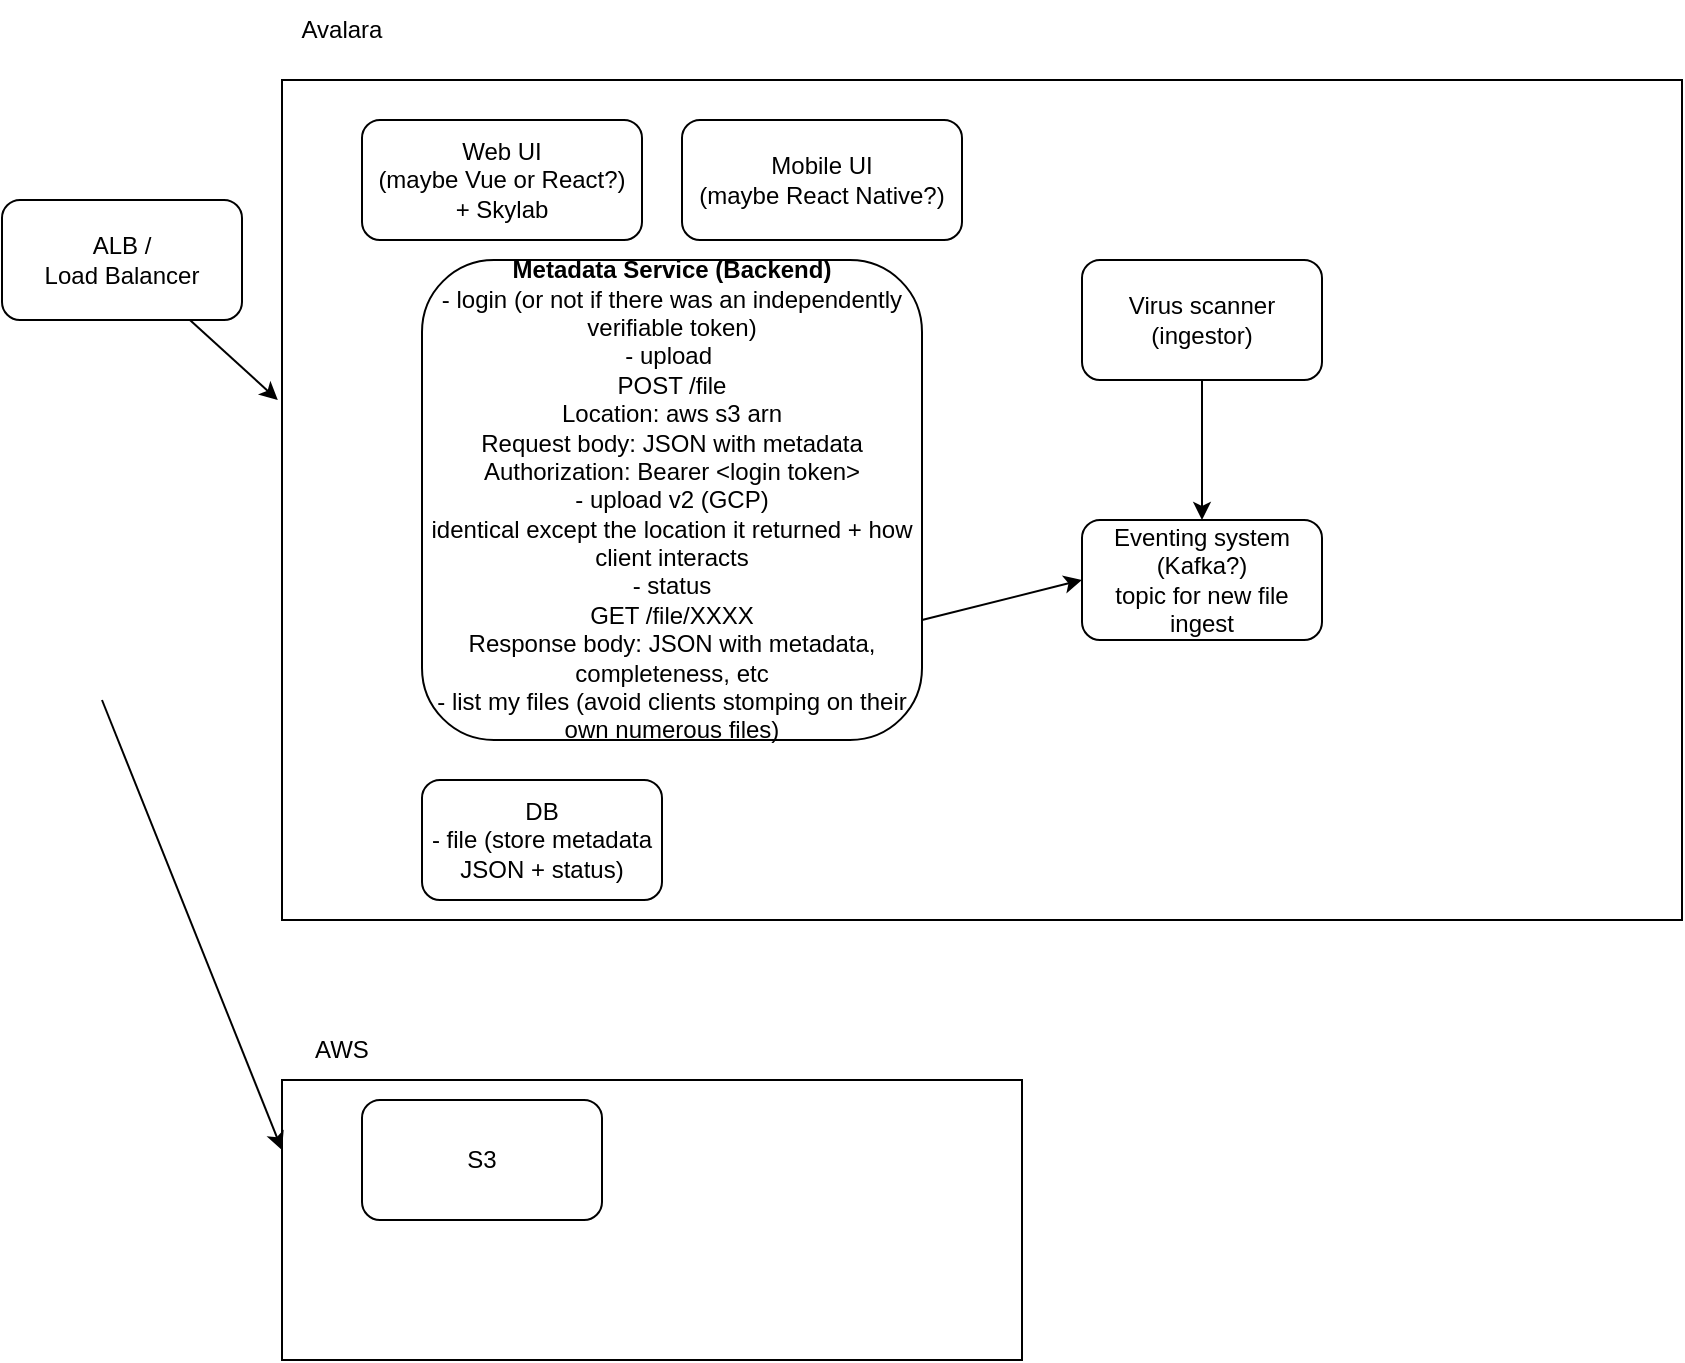<mxfile version="16.0.0" type="github">
  <diagram id="C5RBs43oDa-KdzZeNtuy" name="Page-1">
    <mxGraphModel dx="1865" dy="675" grid="1" gridSize="10" guides="1" tooltips="1" connect="1" arrows="1" fold="1" page="1" pageScale="1" pageWidth="827" pageHeight="1169" math="0" shadow="0">
      <root>
        <mxCell id="WIyWlLk6GJQsqaUBKTNV-0" />
        <mxCell id="WIyWlLk6GJQsqaUBKTNV-1" parent="WIyWlLk6GJQsqaUBKTNV-0" />
        <mxCell id="uWnADzFA29SDcUh1hwgd-1" value="" style="rounded=0;whiteSpace=wrap;html=1;" vertex="1" parent="WIyWlLk6GJQsqaUBKTNV-1">
          <mxGeometry x="100" y="170" width="700" height="420" as="geometry" />
        </mxCell>
        <mxCell id="uWnADzFA29SDcUh1hwgd-0" value="&lt;b&gt;Metadata Service (Backend)&lt;/b&gt;&lt;br&gt;- login (or not if there was an independently verifiable token)&lt;br&gt;- upload&amp;nbsp;&lt;br&gt;POST /file&lt;br&gt;Location: aws s3 arn&lt;br&gt;Request body: JSON with metadata&lt;br&gt;Authorization: Bearer &amp;lt;login token&amp;gt;&lt;br&gt;- upload v2 (GCP)&lt;br&gt;identical except the location it returned + how client interacts&lt;br&gt;- status&lt;br&gt;GET /file/XXXX&lt;br&gt;Response body: JSON with metadata, completeness, etc&lt;br&gt;- list my files (avoid clients stomping on their own numerous files)" style="rounded=1;whiteSpace=wrap;html=1;" vertex="1" parent="WIyWlLk6GJQsqaUBKTNV-1">
          <mxGeometry x="170" y="260" width="250" height="240" as="geometry" />
        </mxCell>
        <mxCell id="uWnADzFA29SDcUh1hwgd-2" value="Avalara" style="text;html=1;strokeColor=none;fillColor=none;align=center;verticalAlign=middle;whiteSpace=wrap;rounded=0;" vertex="1" parent="WIyWlLk6GJQsqaUBKTNV-1">
          <mxGeometry x="100" y="130" width="60" height="30" as="geometry" />
        </mxCell>
        <mxCell id="uWnADzFA29SDcUh1hwgd-3" value="" style="rounded=0;whiteSpace=wrap;html=1;" vertex="1" parent="WIyWlLk6GJQsqaUBKTNV-1">
          <mxGeometry x="100" y="670" width="370" height="140" as="geometry" />
        </mxCell>
        <mxCell id="uWnADzFA29SDcUh1hwgd-4" value="AWS" style="text;html=1;strokeColor=none;fillColor=none;align=center;verticalAlign=middle;whiteSpace=wrap;rounded=0;" vertex="1" parent="WIyWlLk6GJQsqaUBKTNV-1">
          <mxGeometry x="100" y="640" width="60" height="30" as="geometry" />
        </mxCell>
        <mxCell id="uWnADzFA29SDcUh1hwgd-5" value="S3" style="rounded=1;whiteSpace=wrap;html=1;" vertex="1" parent="WIyWlLk6GJQsqaUBKTNV-1">
          <mxGeometry x="140" y="680" width="120" height="60" as="geometry" />
        </mxCell>
        <mxCell id="uWnADzFA29SDcUh1hwgd-7" value="" style="endArrow=classic;html=1;rounded=0;entryX=-0.003;entryY=0.381;entryDx=0;entryDy=0;entryPerimeter=0;" edge="1" parent="WIyWlLk6GJQsqaUBKTNV-1" target="uWnADzFA29SDcUh1hwgd-1">
          <mxGeometry width="50" height="50" relative="1" as="geometry">
            <mxPoint x="10" y="250" as="sourcePoint" />
            <mxPoint x="400" y="440" as="targetPoint" />
          </mxGeometry>
        </mxCell>
        <mxCell id="uWnADzFA29SDcUh1hwgd-8" value="Web UI&lt;br&gt;(maybe Vue or React?)&lt;br&gt;+ Skylab" style="rounded=1;whiteSpace=wrap;html=1;" vertex="1" parent="WIyWlLk6GJQsqaUBKTNV-1">
          <mxGeometry x="140" y="190" width="140" height="60" as="geometry" />
        </mxCell>
        <mxCell id="uWnADzFA29SDcUh1hwgd-9" value="Mobile UI&lt;br&gt;(maybe React Native?)" style="rounded=1;whiteSpace=wrap;html=1;" vertex="1" parent="WIyWlLk6GJQsqaUBKTNV-1">
          <mxGeometry x="300" y="190" width="140" height="60" as="geometry" />
        </mxCell>
        <mxCell id="uWnADzFA29SDcUh1hwgd-10" value="DB&lt;br&gt;- file (store metadata JSON + status)" style="rounded=1;whiteSpace=wrap;html=1;" vertex="1" parent="WIyWlLk6GJQsqaUBKTNV-1">
          <mxGeometry x="170" y="520" width="120" height="60" as="geometry" />
        </mxCell>
        <mxCell id="uWnADzFA29SDcUh1hwgd-11" value="" style="endArrow=classic;html=1;rounded=0;exitX=1;exitY=0.75;exitDx=0;exitDy=0;entryX=0;entryY=0.5;entryDx=0;entryDy=0;" edge="1" parent="WIyWlLk6GJQsqaUBKTNV-1" source="uWnADzFA29SDcUh1hwgd-0" target="uWnADzFA29SDcUh1hwgd-12">
          <mxGeometry width="50" height="50" relative="1" as="geometry">
            <mxPoint x="350" y="490" as="sourcePoint" />
            <mxPoint x="500" y="373" as="targetPoint" />
          </mxGeometry>
        </mxCell>
        <mxCell id="uWnADzFA29SDcUh1hwgd-12" value="Eventing system (Kafka?)&lt;br&gt;topic for new file ingest" style="rounded=1;whiteSpace=wrap;html=1;" vertex="1" parent="WIyWlLk6GJQsqaUBKTNV-1">
          <mxGeometry x="500" y="390" width="120" height="60" as="geometry" />
        </mxCell>
        <mxCell id="uWnADzFA29SDcUh1hwgd-13" value="Virus scanner (ingestor)" style="rounded=1;whiteSpace=wrap;html=1;" vertex="1" parent="WIyWlLk6GJQsqaUBKTNV-1">
          <mxGeometry x="500" y="260" width="120" height="60" as="geometry" />
        </mxCell>
        <mxCell id="uWnADzFA29SDcUh1hwgd-14" value="" style="endArrow=classic;html=1;rounded=0;entryX=0.5;entryY=0;entryDx=0;entryDy=0;exitX=0.5;exitY=1;exitDx=0;exitDy=0;" edge="1" parent="WIyWlLk6GJQsqaUBKTNV-1" source="uWnADzFA29SDcUh1hwgd-13" target="uWnADzFA29SDcUh1hwgd-12">
          <mxGeometry width="50" height="50" relative="1" as="geometry">
            <mxPoint x="350" y="470" as="sourcePoint" />
            <mxPoint x="400" y="420" as="targetPoint" />
          </mxGeometry>
        </mxCell>
        <mxCell id="uWnADzFA29SDcUh1hwgd-15" value="" style="endArrow=classic;html=1;rounded=0;entryX=0;entryY=0.25;entryDx=0;entryDy=0;" edge="1" parent="WIyWlLk6GJQsqaUBKTNV-1" target="uWnADzFA29SDcUh1hwgd-3">
          <mxGeometry width="50" height="50" relative="1" as="geometry">
            <mxPoint x="10" y="480" as="sourcePoint" />
            <mxPoint x="400" y="420" as="targetPoint" />
          </mxGeometry>
        </mxCell>
        <mxCell id="uWnADzFA29SDcUh1hwgd-16" value="ALB /&lt;br&gt;Load Balancer" style="rounded=1;whiteSpace=wrap;html=1;" vertex="1" parent="WIyWlLk6GJQsqaUBKTNV-1">
          <mxGeometry x="-40" y="230" width="120" height="60" as="geometry" />
        </mxCell>
      </root>
    </mxGraphModel>
  </diagram>
</mxfile>

